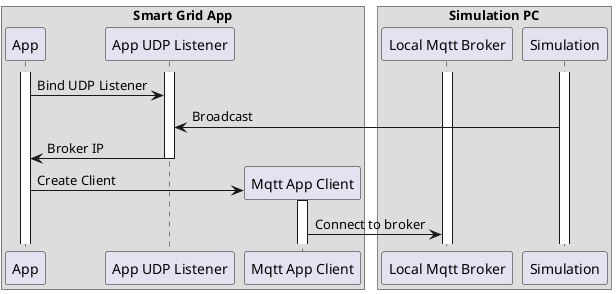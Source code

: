@startuml Sequence diagram

box "Smart Grid App"
participant App
participant "App UDP Listener"
participant "Mqtt App Client"
end box

box "Simulation PC"
participant "Local Mqtt Broker"
participant Simulation
end box

activate App
activate "Local Mqtt Broker"
activate Simulation
activate "App UDP Listener"

App -> "App UDP Listener": Bind UDP Listener

"App UDP Listener" <- Simulation : Broadcast

App <- "App UDP Listener": Broker IP

deactivate "App UDP Listener"

create "Mqtt App Client"

App -> "Mqtt App Client" : Create Client

activate "Mqtt App Client"

"Mqtt App Client" -> "Local Mqtt Broker" : Connect to broker

@enduml